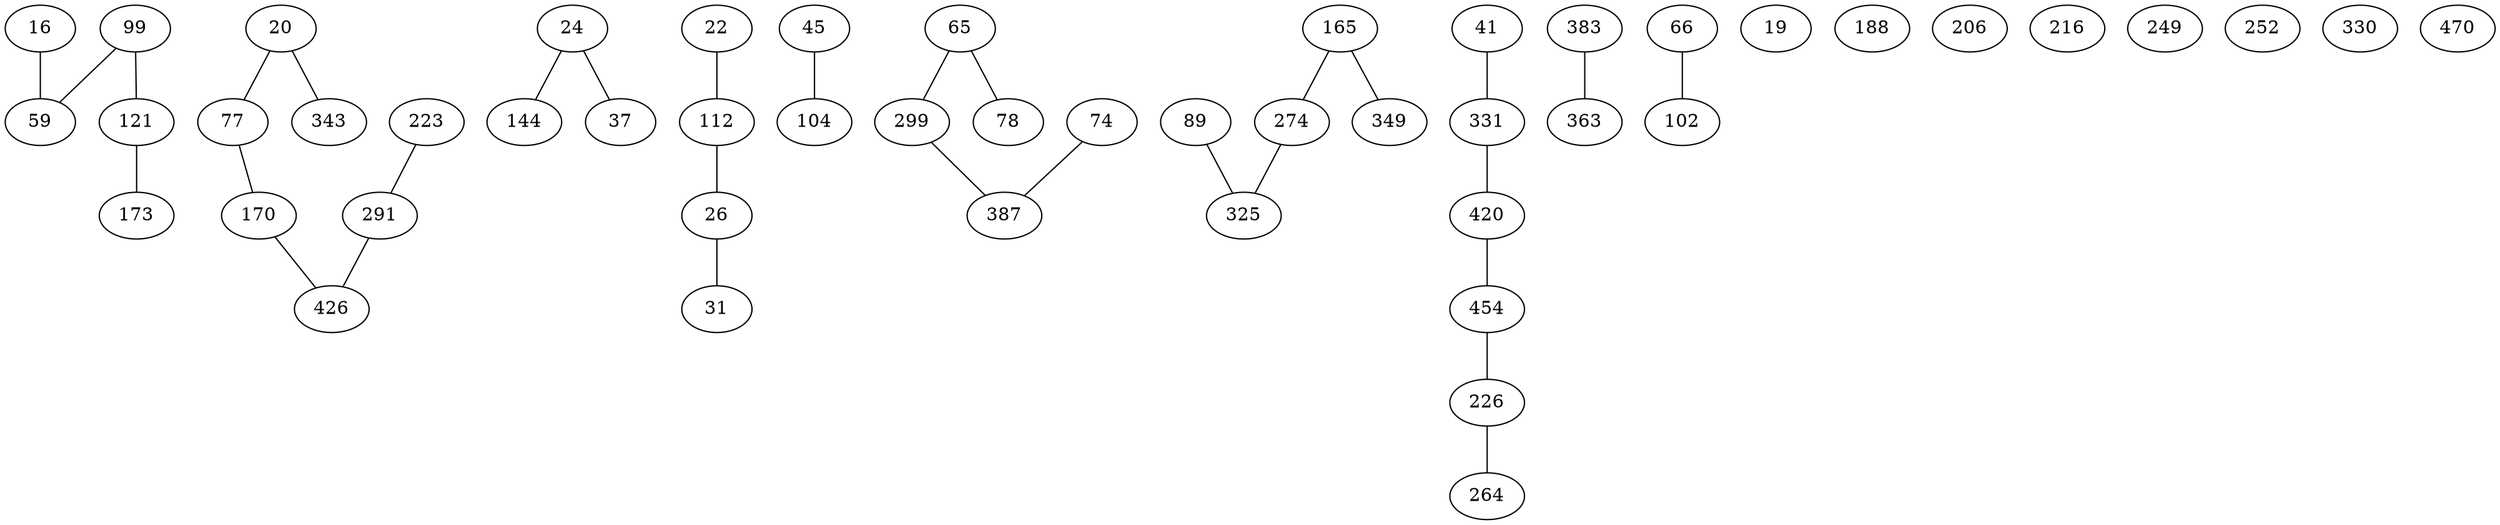 strict graph G {
16 -- 59;
20 -- 77;
24 -- 144;
26 -- 31;
45 -- 104;
59 -- 16;
65 -- 299;
77 -- 170;
89 -- 325;
99 -- 59;
104 -- 45;
112 -- 26;
121 -- 173;
165 -- 274;
170 -- 426;
223 -- 291;
226 -- 264;
264 -- 226;
274 -- 325;
291 -- 223;
299 -- 387;
325 -- 274;
331 -- 420;
383 -- 363;
387 -- 299;
420 -- 454;
426 -- 170;
454 -- 226;
20 -- 343;
22 -- 112;
24 -- 37;
26 -- 112;
31 -- 26;
37 -- 24;
41 -- 331;
59 -- 99;
65 -- 78;
66 -- 102;
74 -- 387;
77 -- 20;
78 -- 65;
99 -- 121;
102 -- 66;
112 -- 22;
121 -- 99;
144 -- 24;
165 -- 349;
170 -- 77;
173 -- 121;
226 -- 454;
274 -- 165;
291 -- 426;
299 -- 65;
325 -- 89;
331 -- 41;
343 -- 20;
349 -- 165;
363 -- 383;
387 -- 74;
420 -- 331;
426 -- 291;
454 -- 420;
16
19
20
22
24
26
31
37
41
45
59
65
66
74
77
78
89
99
102
104
112
121
144
165
170
173
188
206
216
223
226
249
252
264
274
291
299
325
330
331
343
349
363
383
387
420
426
454
470
}
